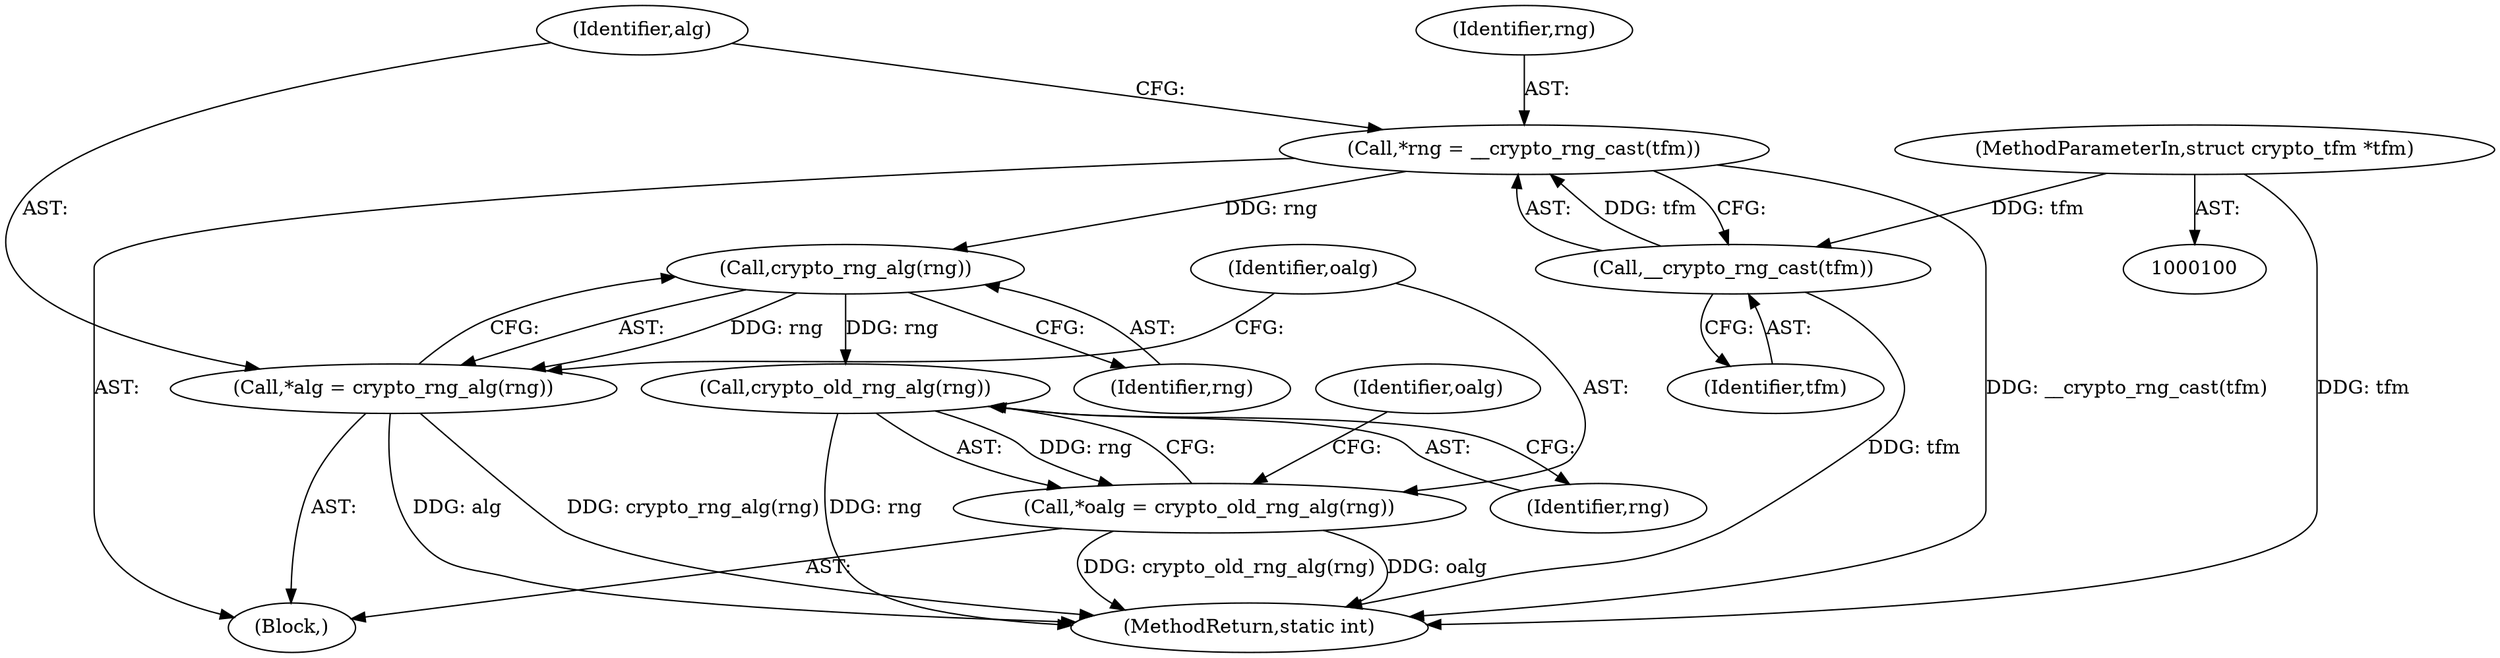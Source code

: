digraph "1_linux_94f1bb15bed84ad6c893916b7e7b9db6f1d7eec6_0@API" {
"1000111" [label="(Call,crypto_rng_alg(rng))"];
"1000104" [label="(Call,*rng = __crypto_rng_cast(tfm))"];
"1000106" [label="(Call,__crypto_rng_cast(tfm))"];
"1000101" [label="(MethodParameterIn,struct crypto_tfm *tfm)"];
"1000109" [label="(Call,*alg = crypto_rng_alg(rng))"];
"1000116" [label="(Call,crypto_old_rng_alg(rng))"];
"1000114" [label="(Call,*oalg = crypto_old_rng_alg(rng))"];
"1000110" [label="(Identifier,alg)"];
"1000109" [label="(Call,*alg = crypto_rng_alg(rng))"];
"1000102" [label="(Block,)"];
"1000115" [label="(Identifier,oalg)"];
"1000117" [label="(Identifier,rng)"];
"1000104" [label="(Call,*rng = __crypto_rng_cast(tfm))"];
"1000111" [label="(Call,crypto_rng_alg(rng))"];
"1000106" [label="(Call,__crypto_rng_cast(tfm))"];
"1000120" [label="(Identifier,oalg)"];
"1000101" [label="(MethodParameterIn,struct crypto_tfm *tfm)"];
"1000165" [label="(MethodReturn,static int)"];
"1000112" [label="(Identifier,rng)"];
"1000116" [label="(Call,crypto_old_rng_alg(rng))"];
"1000114" [label="(Call,*oalg = crypto_old_rng_alg(rng))"];
"1000105" [label="(Identifier,rng)"];
"1000107" [label="(Identifier,tfm)"];
"1000111" -> "1000109"  [label="AST: "];
"1000111" -> "1000112"  [label="CFG: "];
"1000112" -> "1000111"  [label="AST: "];
"1000109" -> "1000111"  [label="CFG: "];
"1000111" -> "1000109"  [label="DDG: rng"];
"1000104" -> "1000111"  [label="DDG: rng"];
"1000111" -> "1000116"  [label="DDG: rng"];
"1000104" -> "1000102"  [label="AST: "];
"1000104" -> "1000106"  [label="CFG: "];
"1000105" -> "1000104"  [label="AST: "];
"1000106" -> "1000104"  [label="AST: "];
"1000110" -> "1000104"  [label="CFG: "];
"1000104" -> "1000165"  [label="DDG: __crypto_rng_cast(tfm)"];
"1000106" -> "1000104"  [label="DDG: tfm"];
"1000106" -> "1000107"  [label="CFG: "];
"1000107" -> "1000106"  [label="AST: "];
"1000106" -> "1000165"  [label="DDG: tfm"];
"1000101" -> "1000106"  [label="DDG: tfm"];
"1000101" -> "1000100"  [label="AST: "];
"1000101" -> "1000165"  [label="DDG: tfm"];
"1000109" -> "1000102"  [label="AST: "];
"1000110" -> "1000109"  [label="AST: "];
"1000115" -> "1000109"  [label="CFG: "];
"1000109" -> "1000165"  [label="DDG: alg"];
"1000109" -> "1000165"  [label="DDG: crypto_rng_alg(rng)"];
"1000116" -> "1000114"  [label="AST: "];
"1000116" -> "1000117"  [label="CFG: "];
"1000117" -> "1000116"  [label="AST: "];
"1000114" -> "1000116"  [label="CFG: "];
"1000116" -> "1000165"  [label="DDG: rng"];
"1000116" -> "1000114"  [label="DDG: rng"];
"1000114" -> "1000102"  [label="AST: "];
"1000115" -> "1000114"  [label="AST: "];
"1000120" -> "1000114"  [label="CFG: "];
"1000114" -> "1000165"  [label="DDG: oalg"];
"1000114" -> "1000165"  [label="DDG: crypto_old_rng_alg(rng)"];
}
